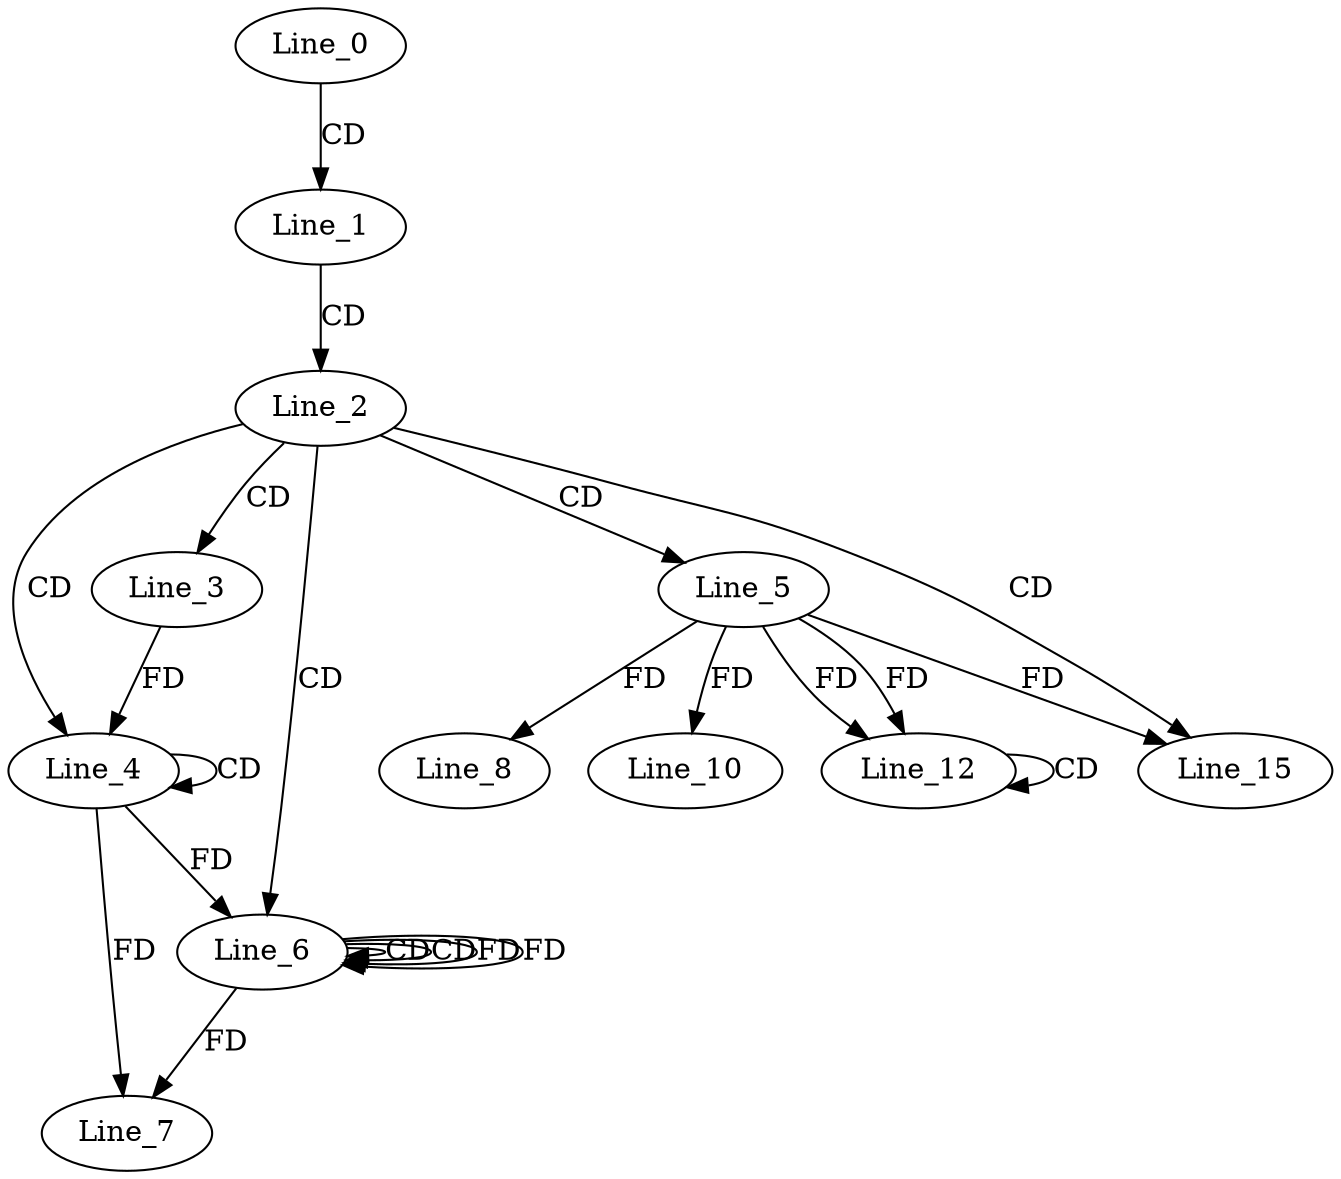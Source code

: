 digraph G {
  Line_0;
  Line_1;
  Line_2;
  Line_3;
  Line_4;
  Line_4;
  Line_5;
  Line_6;
  Line_6;
  Line_6;
  Line_6;
  Line_7;
  Line_8;
  Line_10;
  Line_12;
  Line_12;
  Line_12;
  Line_12;
  Line_15;
  Line_15;
  Line_0 -> Line_1 [ label="CD" ];
  Line_1 -> Line_2 [ label="CD" ];
  Line_2 -> Line_3 [ label="CD" ];
  Line_2 -> Line_4 [ label="CD" ];
  Line_4 -> Line_4 [ label="CD" ];
  Line_3 -> Line_4 [ label="FD" ];
  Line_2 -> Line_5 [ label="CD" ];
  Line_2 -> Line_6 [ label="CD" ];
  Line_6 -> Line_6 [ label="CD" ];
  Line_6 -> Line_6 [ label="CD" ];
  Line_4 -> Line_6 [ label="FD" ];
  Line_6 -> Line_6 [ label="FD" ];
  Line_4 -> Line_7 [ label="FD" ];
  Line_6 -> Line_7 [ label="FD" ];
  Line_5 -> Line_8 [ label="FD" ];
  Line_5 -> Line_10 [ label="FD" ];
  Line_5 -> Line_12 [ label="FD" ];
  Line_12 -> Line_12 [ label="CD" ];
  Line_5 -> Line_12 [ label="FD" ];
  Line_2 -> Line_15 [ label="CD" ];
  Line_5 -> Line_15 [ label="FD" ];
  Line_6 -> Line_6 [ label="FD" ];
}
